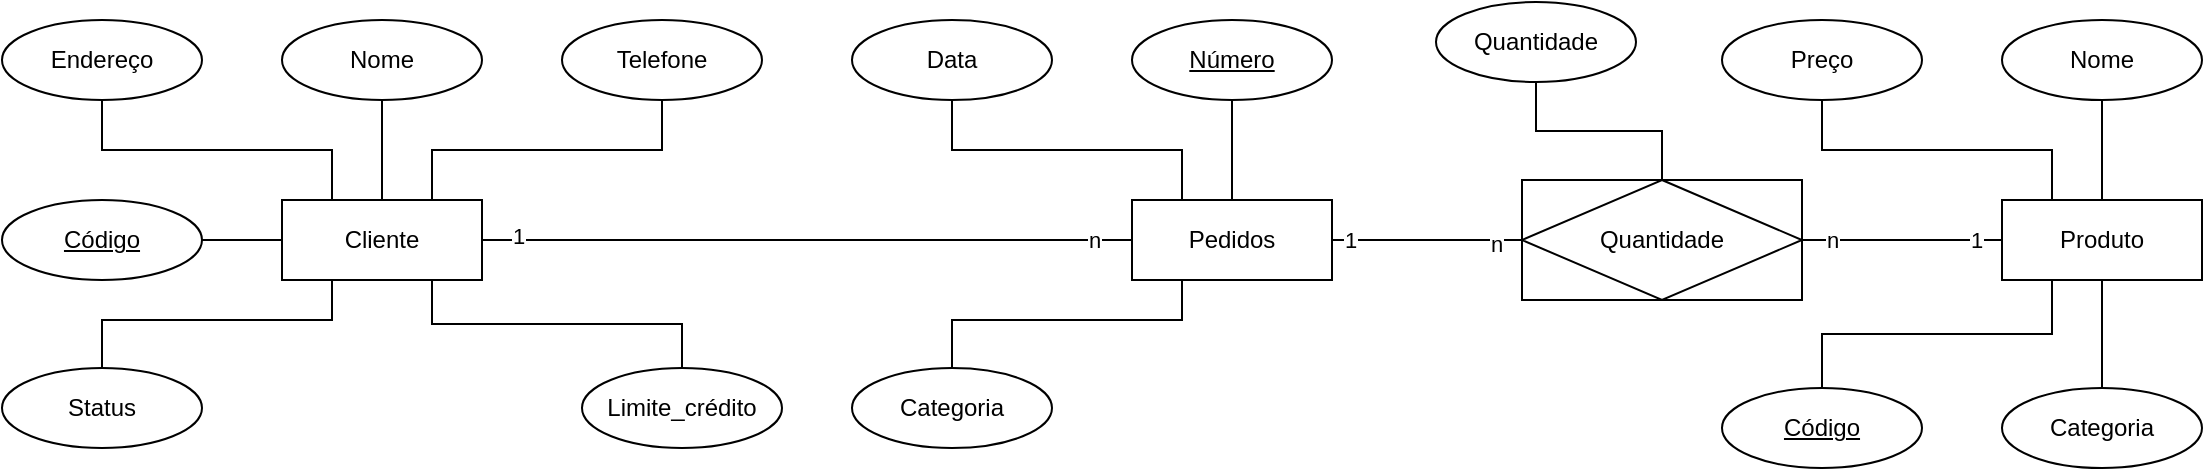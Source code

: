 <mxfile version="15.8.3" type="github">
  <diagram id="EmkjScnBPKMGXcVBKyCI" name="Page-1">
    <mxGraphModel dx="1021" dy="584" grid="0" gridSize="10" guides="1" tooltips="1" connect="1" arrows="1" fold="1" page="1" pageScale="1" pageWidth="1169" pageHeight="827" background="none" math="0" shadow="0">
      <root>
        <mxCell id="0" />
        <mxCell id="1" parent="0" />
        <mxCell id="2Pvz_bqnGeRoUUYmAPV5-11" style="edgeStyle=orthogonalEdgeStyle;rounded=0;orthogonalLoop=1;jettySize=auto;html=1;exitX=0.5;exitY=0;exitDx=0;exitDy=0;entryX=0.5;entryY=1;entryDx=0;entryDy=0;endArrow=none;endFill=0;" edge="1" parent="1" source="2Pvz_bqnGeRoUUYmAPV5-6" target="2Pvz_bqnGeRoUUYmAPV5-7">
          <mxGeometry relative="1" as="geometry" />
        </mxCell>
        <mxCell id="2Pvz_bqnGeRoUUYmAPV5-45" style="edgeStyle=orthogonalEdgeStyle;rounded=0;orthogonalLoop=1;jettySize=auto;html=1;exitX=0.5;exitY=1;exitDx=0;exitDy=0;entryX=0.5;entryY=0;entryDx=0;entryDy=0;endArrow=none;endFill=0;" edge="1" parent="1" source="2Pvz_bqnGeRoUUYmAPV5-6" target="2Pvz_bqnGeRoUUYmAPV5-9">
          <mxGeometry relative="1" as="geometry" />
        </mxCell>
        <mxCell id="2Pvz_bqnGeRoUUYmAPV5-46" style="edgeStyle=orthogonalEdgeStyle;rounded=0;orthogonalLoop=1;jettySize=auto;html=1;exitX=0.25;exitY=1;exitDx=0;exitDy=0;entryX=0.5;entryY=0;entryDx=0;entryDy=0;endArrow=none;endFill=0;" edge="1" parent="1" source="2Pvz_bqnGeRoUUYmAPV5-6" target="2Pvz_bqnGeRoUUYmAPV5-8">
          <mxGeometry relative="1" as="geometry" />
        </mxCell>
        <mxCell id="2Pvz_bqnGeRoUUYmAPV5-51" style="edgeStyle=orthogonalEdgeStyle;rounded=0;orthogonalLoop=1;jettySize=auto;html=1;exitX=0;exitY=0.5;exitDx=0;exitDy=0;entryX=1;entryY=0.5;entryDx=0;entryDy=0;endArrow=none;endFill=0;" edge="1" parent="1" source="2Pvz_bqnGeRoUUYmAPV5-6" target="2Pvz_bqnGeRoUUYmAPV5-44">
          <mxGeometry relative="1" as="geometry" />
        </mxCell>
        <mxCell id="2Pvz_bqnGeRoUUYmAPV5-55" value="1" style="edgeLabel;html=1;align=center;verticalAlign=middle;resizable=0;points=[];" vertex="1" connectable="0" parent="2Pvz_bqnGeRoUUYmAPV5-51">
          <mxGeometry x="-0.73" relative="1" as="geometry">
            <mxPoint as="offset" />
          </mxGeometry>
        </mxCell>
        <mxCell id="2Pvz_bqnGeRoUUYmAPV5-56" value="n" style="edgeLabel;html=1;align=center;verticalAlign=middle;resizable=0;points=[];" vertex="1" connectable="0" parent="2Pvz_bqnGeRoUUYmAPV5-51">
          <mxGeometry x="0.704" relative="1" as="geometry">
            <mxPoint as="offset" />
          </mxGeometry>
        </mxCell>
        <mxCell id="2Pvz_bqnGeRoUUYmAPV5-6" value="Produto" style="whiteSpace=wrap;html=1;align=center;" vertex="1" parent="1">
          <mxGeometry x="1040" y="490" width="100" height="40" as="geometry" />
        </mxCell>
        <mxCell id="2Pvz_bqnGeRoUUYmAPV5-7" value="Nome" style="ellipse;whiteSpace=wrap;html=1;align=center;" vertex="1" parent="1">
          <mxGeometry x="1040" y="400" width="100" height="40" as="geometry" />
        </mxCell>
        <mxCell id="2Pvz_bqnGeRoUUYmAPV5-8" value="Código" style="ellipse;whiteSpace=wrap;html=1;align=center;fontStyle=4;" vertex="1" parent="1">
          <mxGeometry x="900" y="584" width="100" height="40" as="geometry" />
        </mxCell>
        <mxCell id="2Pvz_bqnGeRoUUYmAPV5-9" value="Categoria" style="ellipse;whiteSpace=wrap;html=1;align=center;" vertex="1" parent="1">
          <mxGeometry x="1040" y="584" width="100" height="40" as="geometry" />
        </mxCell>
        <mxCell id="2Pvz_bqnGeRoUUYmAPV5-16" style="edgeStyle=orthogonalEdgeStyle;rounded=0;orthogonalLoop=1;jettySize=auto;html=1;exitX=0.5;exitY=1;exitDx=0;exitDy=0;entryX=0.25;entryY=0;entryDx=0;entryDy=0;endArrow=none;endFill=0;" edge="1" parent="1" source="2Pvz_bqnGeRoUUYmAPV5-10" target="2Pvz_bqnGeRoUUYmAPV5-6">
          <mxGeometry relative="1" as="geometry" />
        </mxCell>
        <mxCell id="2Pvz_bqnGeRoUUYmAPV5-10" value="Preço" style="ellipse;whiteSpace=wrap;html=1;align=center;" vertex="1" parent="1">
          <mxGeometry x="900" y="400" width="100" height="40" as="geometry" />
        </mxCell>
        <mxCell id="2Pvz_bqnGeRoUUYmAPV5-18" style="edgeStyle=orthogonalEdgeStyle;rounded=0;orthogonalLoop=1;jettySize=auto;html=1;exitX=0.5;exitY=0;exitDx=0;exitDy=0;entryX=0.5;entryY=1;entryDx=0;entryDy=0;endArrow=none;endFill=0;" edge="1" parent="1" source="2Pvz_bqnGeRoUUYmAPV5-21" target="2Pvz_bqnGeRoUUYmAPV5-22">
          <mxGeometry relative="1" as="geometry" />
        </mxCell>
        <mxCell id="2Pvz_bqnGeRoUUYmAPV5-19" style="edgeStyle=orthogonalEdgeStyle;rounded=0;orthogonalLoop=1;jettySize=auto;html=1;exitX=0;exitY=0.5;exitDx=0;exitDy=0;entryX=1;entryY=0.5;entryDx=0;entryDy=0;endArrow=none;endFill=0;" edge="1" parent="1" source="2Pvz_bqnGeRoUUYmAPV5-21" target="2Pvz_bqnGeRoUUYmAPV5-23">
          <mxGeometry relative="1" as="geometry" />
        </mxCell>
        <mxCell id="2Pvz_bqnGeRoUUYmAPV5-20" style="edgeStyle=orthogonalEdgeStyle;rounded=0;orthogonalLoop=1;jettySize=auto;html=1;exitX=0.25;exitY=1;exitDx=0;exitDy=0;entryX=0.5;entryY=0;entryDx=0;entryDy=0;endArrow=none;endFill=0;" edge="1" parent="1" source="2Pvz_bqnGeRoUUYmAPV5-21" target="2Pvz_bqnGeRoUUYmAPV5-24">
          <mxGeometry relative="1" as="geometry">
            <Array as="points">
              <mxPoint x="205" y="550" />
              <mxPoint x="90" y="550" />
            </Array>
          </mxGeometry>
        </mxCell>
        <mxCell id="2Pvz_bqnGeRoUUYmAPV5-32" style="edgeStyle=orthogonalEdgeStyle;rounded=0;orthogonalLoop=1;jettySize=auto;html=1;exitX=0.75;exitY=1;exitDx=0;exitDy=0;entryX=0.5;entryY=0;entryDx=0;entryDy=0;endArrow=none;endFill=0;" edge="1" parent="1" source="2Pvz_bqnGeRoUUYmAPV5-21" target="2Pvz_bqnGeRoUUYmAPV5-30">
          <mxGeometry relative="1" as="geometry" />
        </mxCell>
        <mxCell id="2Pvz_bqnGeRoUUYmAPV5-47" style="edgeStyle=orthogonalEdgeStyle;rounded=0;orthogonalLoop=1;jettySize=auto;html=1;exitX=0.75;exitY=0;exitDx=0;exitDy=0;endArrow=none;endFill=0;" edge="1" parent="1" source="2Pvz_bqnGeRoUUYmAPV5-21" target="2Pvz_bqnGeRoUUYmAPV5-27">
          <mxGeometry relative="1" as="geometry" />
        </mxCell>
        <mxCell id="2Pvz_bqnGeRoUUYmAPV5-21" value="Cliente" style="whiteSpace=wrap;html=1;align=center;" vertex="1" parent="1">
          <mxGeometry x="180" y="490" width="100" height="40" as="geometry" />
        </mxCell>
        <mxCell id="2Pvz_bqnGeRoUUYmAPV5-22" value="Nome" style="ellipse;whiteSpace=wrap;html=1;align=center;" vertex="1" parent="1">
          <mxGeometry x="180" y="400" width="100" height="40" as="geometry" />
        </mxCell>
        <mxCell id="2Pvz_bqnGeRoUUYmAPV5-23" value="Código" style="ellipse;whiteSpace=wrap;html=1;align=center;fontStyle=4;" vertex="1" parent="1">
          <mxGeometry x="40" y="490" width="100" height="40" as="geometry" />
        </mxCell>
        <mxCell id="2Pvz_bqnGeRoUUYmAPV5-24" value="Status" style="ellipse;whiteSpace=wrap;html=1;align=center;" vertex="1" parent="1">
          <mxGeometry x="40" y="574" width="100" height="40" as="geometry" />
        </mxCell>
        <mxCell id="2Pvz_bqnGeRoUUYmAPV5-25" style="edgeStyle=orthogonalEdgeStyle;rounded=0;orthogonalLoop=1;jettySize=auto;html=1;exitX=0.5;exitY=1;exitDx=0;exitDy=0;entryX=0.25;entryY=0;entryDx=0;entryDy=0;endArrow=none;endFill=0;" edge="1" parent="1" source="2Pvz_bqnGeRoUUYmAPV5-26" target="2Pvz_bqnGeRoUUYmAPV5-21">
          <mxGeometry relative="1" as="geometry" />
        </mxCell>
        <mxCell id="2Pvz_bqnGeRoUUYmAPV5-26" value="Endereço" style="ellipse;whiteSpace=wrap;html=1;align=center;" vertex="1" parent="1">
          <mxGeometry x="40" y="400" width="100" height="40" as="geometry" />
        </mxCell>
        <mxCell id="2Pvz_bqnGeRoUUYmAPV5-27" value="Telefone" style="ellipse;whiteSpace=wrap;html=1;align=center;" vertex="1" parent="1">
          <mxGeometry x="320" y="400" width="100" height="40" as="geometry" />
        </mxCell>
        <mxCell id="2Pvz_bqnGeRoUUYmAPV5-30" value="Limite_crédito" style="ellipse;whiteSpace=wrap;html=1;align=center;" vertex="1" parent="1">
          <mxGeometry x="330" y="574" width="100" height="40" as="geometry" />
        </mxCell>
        <mxCell id="2Pvz_bqnGeRoUUYmAPV5-35" style="edgeStyle=orthogonalEdgeStyle;rounded=0;orthogonalLoop=1;jettySize=auto;html=1;exitX=0.25;exitY=1;exitDx=0;exitDy=0;entryX=0.5;entryY=0;entryDx=0;entryDy=0;endArrow=none;endFill=0;" edge="1" parent="1" source="2Pvz_bqnGeRoUUYmAPV5-36" target="2Pvz_bqnGeRoUUYmAPV5-39">
          <mxGeometry relative="1" as="geometry">
            <Array as="points">
              <mxPoint x="630" y="550" />
              <mxPoint x="515" y="550" />
            </Array>
          </mxGeometry>
        </mxCell>
        <mxCell id="2Pvz_bqnGeRoUUYmAPV5-48" style="edgeStyle=orthogonalEdgeStyle;rounded=0;orthogonalLoop=1;jettySize=auto;html=1;exitX=0;exitY=0.5;exitDx=0;exitDy=0;entryX=1;entryY=0.5;entryDx=0;entryDy=0;endArrow=none;endFill=0;" edge="1" parent="1" source="2Pvz_bqnGeRoUUYmAPV5-36" target="2Pvz_bqnGeRoUUYmAPV5-21">
          <mxGeometry relative="1" as="geometry" />
        </mxCell>
        <mxCell id="2Pvz_bqnGeRoUUYmAPV5-49" value="1" style="edgeLabel;html=1;align=center;verticalAlign=middle;resizable=0;points=[];" vertex="1" connectable="0" parent="2Pvz_bqnGeRoUUYmAPV5-48">
          <mxGeometry x="0.89" y="-2" relative="1" as="geometry">
            <mxPoint as="offset" />
          </mxGeometry>
        </mxCell>
        <mxCell id="2Pvz_bqnGeRoUUYmAPV5-50" value="n" style="edgeLabel;html=1;align=center;verticalAlign=middle;resizable=0;points=[];" vertex="1" connectable="0" parent="2Pvz_bqnGeRoUUYmAPV5-48">
          <mxGeometry x="-0.883" relative="1" as="geometry">
            <mxPoint as="offset" />
          </mxGeometry>
        </mxCell>
        <mxCell id="2Pvz_bqnGeRoUUYmAPV5-36" value="Pedidos" style="whiteSpace=wrap;html=1;align=center;" vertex="1" parent="1">
          <mxGeometry x="605" y="490" width="100" height="40" as="geometry" />
        </mxCell>
        <mxCell id="2Pvz_bqnGeRoUUYmAPV5-43" style="edgeStyle=orthogonalEdgeStyle;rounded=0;orthogonalLoop=1;jettySize=auto;html=1;exitX=0.5;exitY=1;exitDx=0;exitDy=0;entryX=0.5;entryY=0;entryDx=0;entryDy=0;endArrow=none;endFill=0;" edge="1" parent="1" source="2Pvz_bqnGeRoUUYmAPV5-38" target="2Pvz_bqnGeRoUUYmAPV5-36">
          <mxGeometry relative="1" as="geometry" />
        </mxCell>
        <mxCell id="2Pvz_bqnGeRoUUYmAPV5-38" value="Número" style="ellipse;whiteSpace=wrap;html=1;align=center;fontStyle=4;" vertex="1" parent="1">
          <mxGeometry x="605" y="400" width="100" height="40" as="geometry" />
        </mxCell>
        <mxCell id="2Pvz_bqnGeRoUUYmAPV5-39" value="Categoria" style="ellipse;whiteSpace=wrap;html=1;align=center;" vertex="1" parent="1">
          <mxGeometry x="465" y="574" width="100" height="40" as="geometry" />
        </mxCell>
        <mxCell id="2Pvz_bqnGeRoUUYmAPV5-40" style="edgeStyle=orthogonalEdgeStyle;rounded=0;orthogonalLoop=1;jettySize=auto;html=1;exitX=0.5;exitY=1;exitDx=0;exitDy=0;entryX=0.25;entryY=0;entryDx=0;entryDy=0;endArrow=none;endFill=0;" edge="1" parent="1" source="2Pvz_bqnGeRoUUYmAPV5-41" target="2Pvz_bqnGeRoUUYmAPV5-36">
          <mxGeometry relative="1" as="geometry" />
        </mxCell>
        <mxCell id="2Pvz_bqnGeRoUUYmAPV5-41" value="Data" style="ellipse;whiteSpace=wrap;html=1;align=center;" vertex="1" parent="1">
          <mxGeometry x="465" y="400" width="100" height="40" as="geometry" />
        </mxCell>
        <mxCell id="2Pvz_bqnGeRoUUYmAPV5-52" style="edgeStyle=orthogonalEdgeStyle;rounded=0;orthogonalLoop=1;jettySize=auto;html=1;exitX=0;exitY=0.5;exitDx=0;exitDy=0;entryX=1;entryY=0.5;entryDx=0;entryDy=0;endArrow=none;endFill=0;" edge="1" parent="1" source="2Pvz_bqnGeRoUUYmAPV5-44" target="2Pvz_bqnGeRoUUYmAPV5-36">
          <mxGeometry relative="1" as="geometry" />
        </mxCell>
        <mxCell id="2Pvz_bqnGeRoUUYmAPV5-53" value="1" style="edgeLabel;html=1;align=center;verticalAlign=middle;resizable=0;points=[];" vertex="1" connectable="0" parent="2Pvz_bqnGeRoUUYmAPV5-52">
          <mxGeometry x="0.818" relative="1" as="geometry">
            <mxPoint as="offset" />
          </mxGeometry>
        </mxCell>
        <mxCell id="2Pvz_bqnGeRoUUYmAPV5-54" value="n" style="edgeLabel;html=1;align=center;verticalAlign=middle;resizable=0;points=[];" vertex="1" connectable="0" parent="2Pvz_bqnGeRoUUYmAPV5-52">
          <mxGeometry x="-0.726" y="2" relative="1" as="geometry">
            <mxPoint as="offset" />
          </mxGeometry>
        </mxCell>
        <mxCell id="2Pvz_bqnGeRoUUYmAPV5-59" style="edgeStyle=orthogonalEdgeStyle;rounded=0;orthogonalLoop=1;jettySize=auto;html=1;exitX=0.5;exitY=0;exitDx=0;exitDy=0;entryX=0.5;entryY=1;entryDx=0;entryDy=0;endArrow=none;endFill=0;" edge="1" parent="1" source="2Pvz_bqnGeRoUUYmAPV5-44" target="2Pvz_bqnGeRoUUYmAPV5-58">
          <mxGeometry relative="1" as="geometry" />
        </mxCell>
        <mxCell id="2Pvz_bqnGeRoUUYmAPV5-44" value="Quantidade" style="shape=associativeEntity;whiteSpace=wrap;html=1;align=center;" vertex="1" parent="1">
          <mxGeometry x="800" y="480" width="140" height="60" as="geometry" />
        </mxCell>
        <mxCell id="2Pvz_bqnGeRoUUYmAPV5-58" value="Quantidade" style="ellipse;whiteSpace=wrap;html=1;align=center;" vertex="1" parent="1">
          <mxGeometry x="757" y="391" width="100" height="40" as="geometry" />
        </mxCell>
      </root>
    </mxGraphModel>
  </diagram>
</mxfile>
